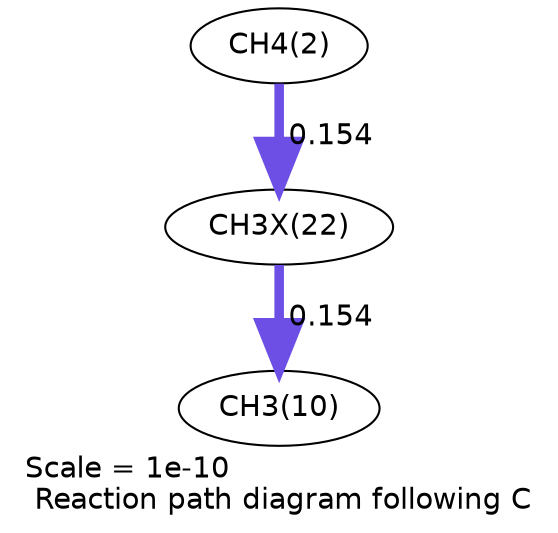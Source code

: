 digraph reaction_paths {
center=1;
s4 -> s28[fontname="Helvetica", penwidth=4.59, arrowsize=2.29, color="0.7, 0.654, 0.9"
, label=" 0.154"];
s28 -> s12[fontname="Helvetica", penwidth=4.59, arrowsize=2.29, color="0.7, 0.654, 0.9"
, label=" 0.154"];
s4 [ fontname="Helvetica", label="CH4(2)"];
s12 [ fontname="Helvetica", label="CH3(10)"];
s28 [ fontname="Helvetica", label="CH3X(22)"];
 label = "Scale = 1e-10\l Reaction path diagram following C";
 fontname = "Helvetica";
}
